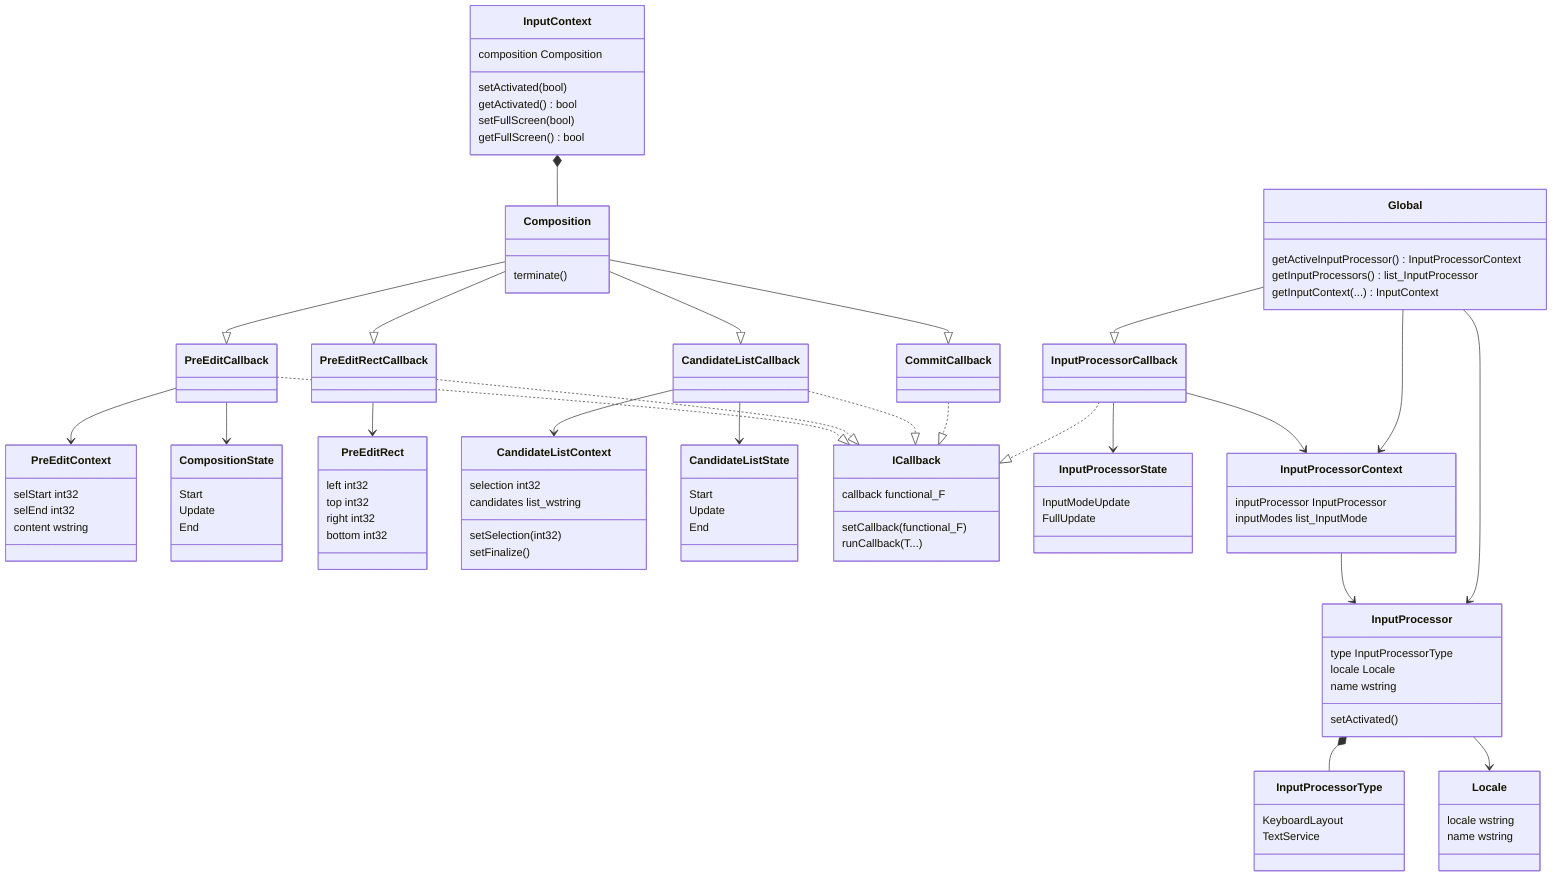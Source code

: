 classDiagram
class PreEditContext{
    selStart int32
    selEnd int32
    content wstring
}
class CompositionState{
    Start
    Update
    End
}
class PreEditCallback

class PreEditRect{
    left int32
    top int32
    right int32
    bottom int32
}
class PreEditRectCallback

class CandidateListContext{
    selection int32
    candidates list_wstring

    setSelection(int32)
    setFinalize()
}
class CandidateListState{
    Start
    Update
    End
}
class CandidateListCallback

class CommitCallback

class ICallback{
    callback functional_F
    setCallback(functional_F)
    runCallback(T...)
}
class Composition{
    terminate()
}
class InputContext{
    composition Composition

    setActivated(bool)
    getActivated() bool
    setFullScreen(bool)
    getFullScreen() bool
}

class Locale{
    locale wstring
    name wstring
}
class InputProcessor{
    type InputProcessorType
    locale Locale
    name wstring

    setActivated()
}
class InputProcessorType{
    KeyboardLayout
    TextService
}
class InputProcessorState{
    InputModeUpdate
    FullUpdate
}
class InputProcessorContext{
    inputProcessor InputProcessor
    inputModes list_InputMode
}
class Global{
    getActiveInputProcessor() InputProcessorContext
    getInputProcessors() list_InputProcessor
    getInputContext(...) InputContext
}

InputContext *-- Composition

PreEditCallback --> CompositionState
PreEditCallback --> PreEditContext
PreEditCallback ..|> ICallback

PreEditRectCallback --> PreEditRect
PreEditRectCallback ..|> ICallback

CandidateListCallback ..|> ICallback
CandidateListCallback --> CandidateListState
CandidateListCallback --> CandidateListContext

CommitCallback ..|> ICallback

Composition --|> PreEditCallback
Composition --|> PreEditRectCallback
Composition --|> CommitCallback
Composition --|> CandidateListCallback

InputProcessorCallback --> InputProcessorState
InputProcessorCallback --> InputProcessorContext
InputProcessorCallback ..|> ICallback

InputProcessor *-- InputProcessorType
InputProcessor --> Locale

InputProcessorContext --> InputProcessor

Global --> InputProcessorContext
Global --> InputProcessor
Global --|> InputProcessorCallback